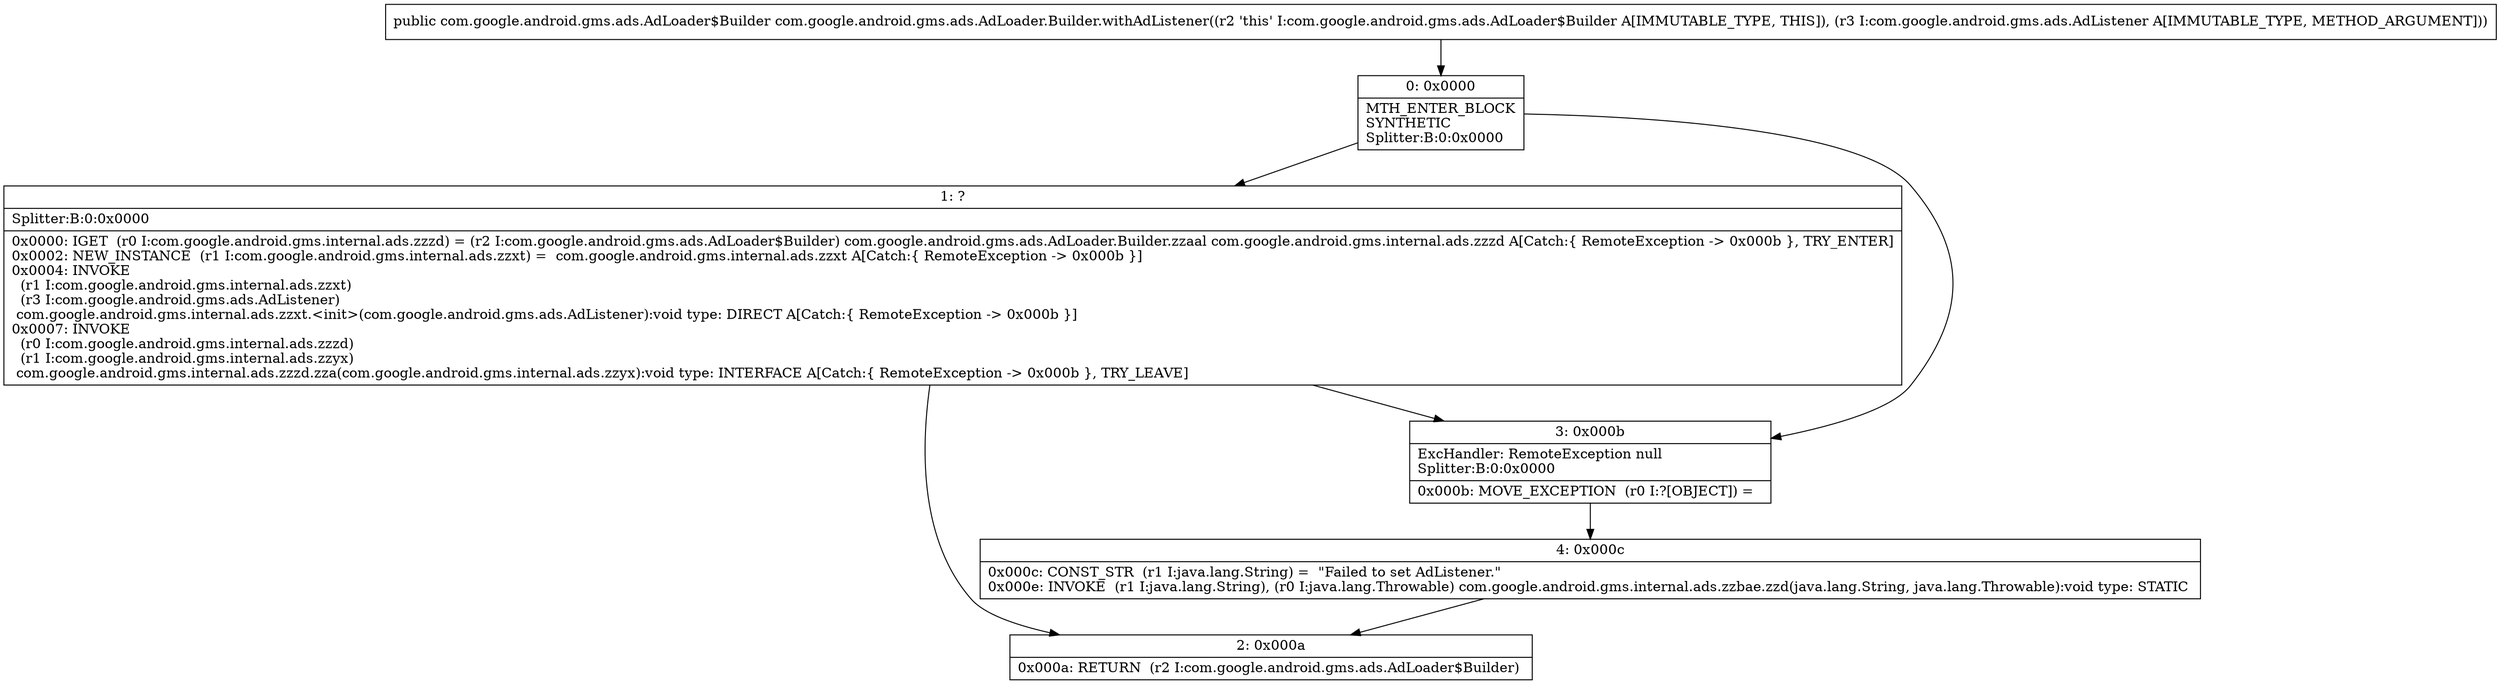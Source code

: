 digraph "CFG forcom.google.android.gms.ads.AdLoader.Builder.withAdListener(Lcom\/google\/android\/gms\/ads\/AdListener;)Lcom\/google\/android\/gms\/ads\/AdLoader$Builder;" {
Node_0 [shape=record,label="{0\:\ 0x0000|MTH_ENTER_BLOCK\lSYNTHETIC\lSplitter:B:0:0x0000\l}"];
Node_1 [shape=record,label="{1\:\ ?|Splitter:B:0:0x0000\l|0x0000: IGET  (r0 I:com.google.android.gms.internal.ads.zzzd) = (r2 I:com.google.android.gms.ads.AdLoader$Builder) com.google.android.gms.ads.AdLoader.Builder.zzaal com.google.android.gms.internal.ads.zzzd A[Catch:\{ RemoteException \-\> 0x000b \}, TRY_ENTER]\l0x0002: NEW_INSTANCE  (r1 I:com.google.android.gms.internal.ads.zzxt) =  com.google.android.gms.internal.ads.zzxt A[Catch:\{ RemoteException \-\> 0x000b \}]\l0x0004: INVOKE  \l  (r1 I:com.google.android.gms.internal.ads.zzxt)\l  (r3 I:com.google.android.gms.ads.AdListener)\l com.google.android.gms.internal.ads.zzxt.\<init\>(com.google.android.gms.ads.AdListener):void type: DIRECT A[Catch:\{ RemoteException \-\> 0x000b \}]\l0x0007: INVOKE  \l  (r0 I:com.google.android.gms.internal.ads.zzzd)\l  (r1 I:com.google.android.gms.internal.ads.zzyx)\l com.google.android.gms.internal.ads.zzzd.zza(com.google.android.gms.internal.ads.zzyx):void type: INTERFACE A[Catch:\{ RemoteException \-\> 0x000b \}, TRY_LEAVE]\l}"];
Node_2 [shape=record,label="{2\:\ 0x000a|0x000a: RETURN  (r2 I:com.google.android.gms.ads.AdLoader$Builder) \l}"];
Node_3 [shape=record,label="{3\:\ 0x000b|ExcHandler: RemoteException null\lSplitter:B:0:0x0000\l|0x000b: MOVE_EXCEPTION  (r0 I:?[OBJECT]) =  \l}"];
Node_4 [shape=record,label="{4\:\ 0x000c|0x000c: CONST_STR  (r1 I:java.lang.String) =  \"Failed to set AdListener.\" \l0x000e: INVOKE  (r1 I:java.lang.String), (r0 I:java.lang.Throwable) com.google.android.gms.internal.ads.zzbae.zzd(java.lang.String, java.lang.Throwable):void type: STATIC \l}"];
MethodNode[shape=record,label="{public com.google.android.gms.ads.AdLoader$Builder com.google.android.gms.ads.AdLoader.Builder.withAdListener((r2 'this' I:com.google.android.gms.ads.AdLoader$Builder A[IMMUTABLE_TYPE, THIS]), (r3 I:com.google.android.gms.ads.AdListener A[IMMUTABLE_TYPE, METHOD_ARGUMENT])) }"];
MethodNode -> Node_0;
Node_0 -> Node_1;
Node_0 -> Node_3;
Node_1 -> Node_2;
Node_1 -> Node_3;
Node_3 -> Node_4;
Node_4 -> Node_2;
}

